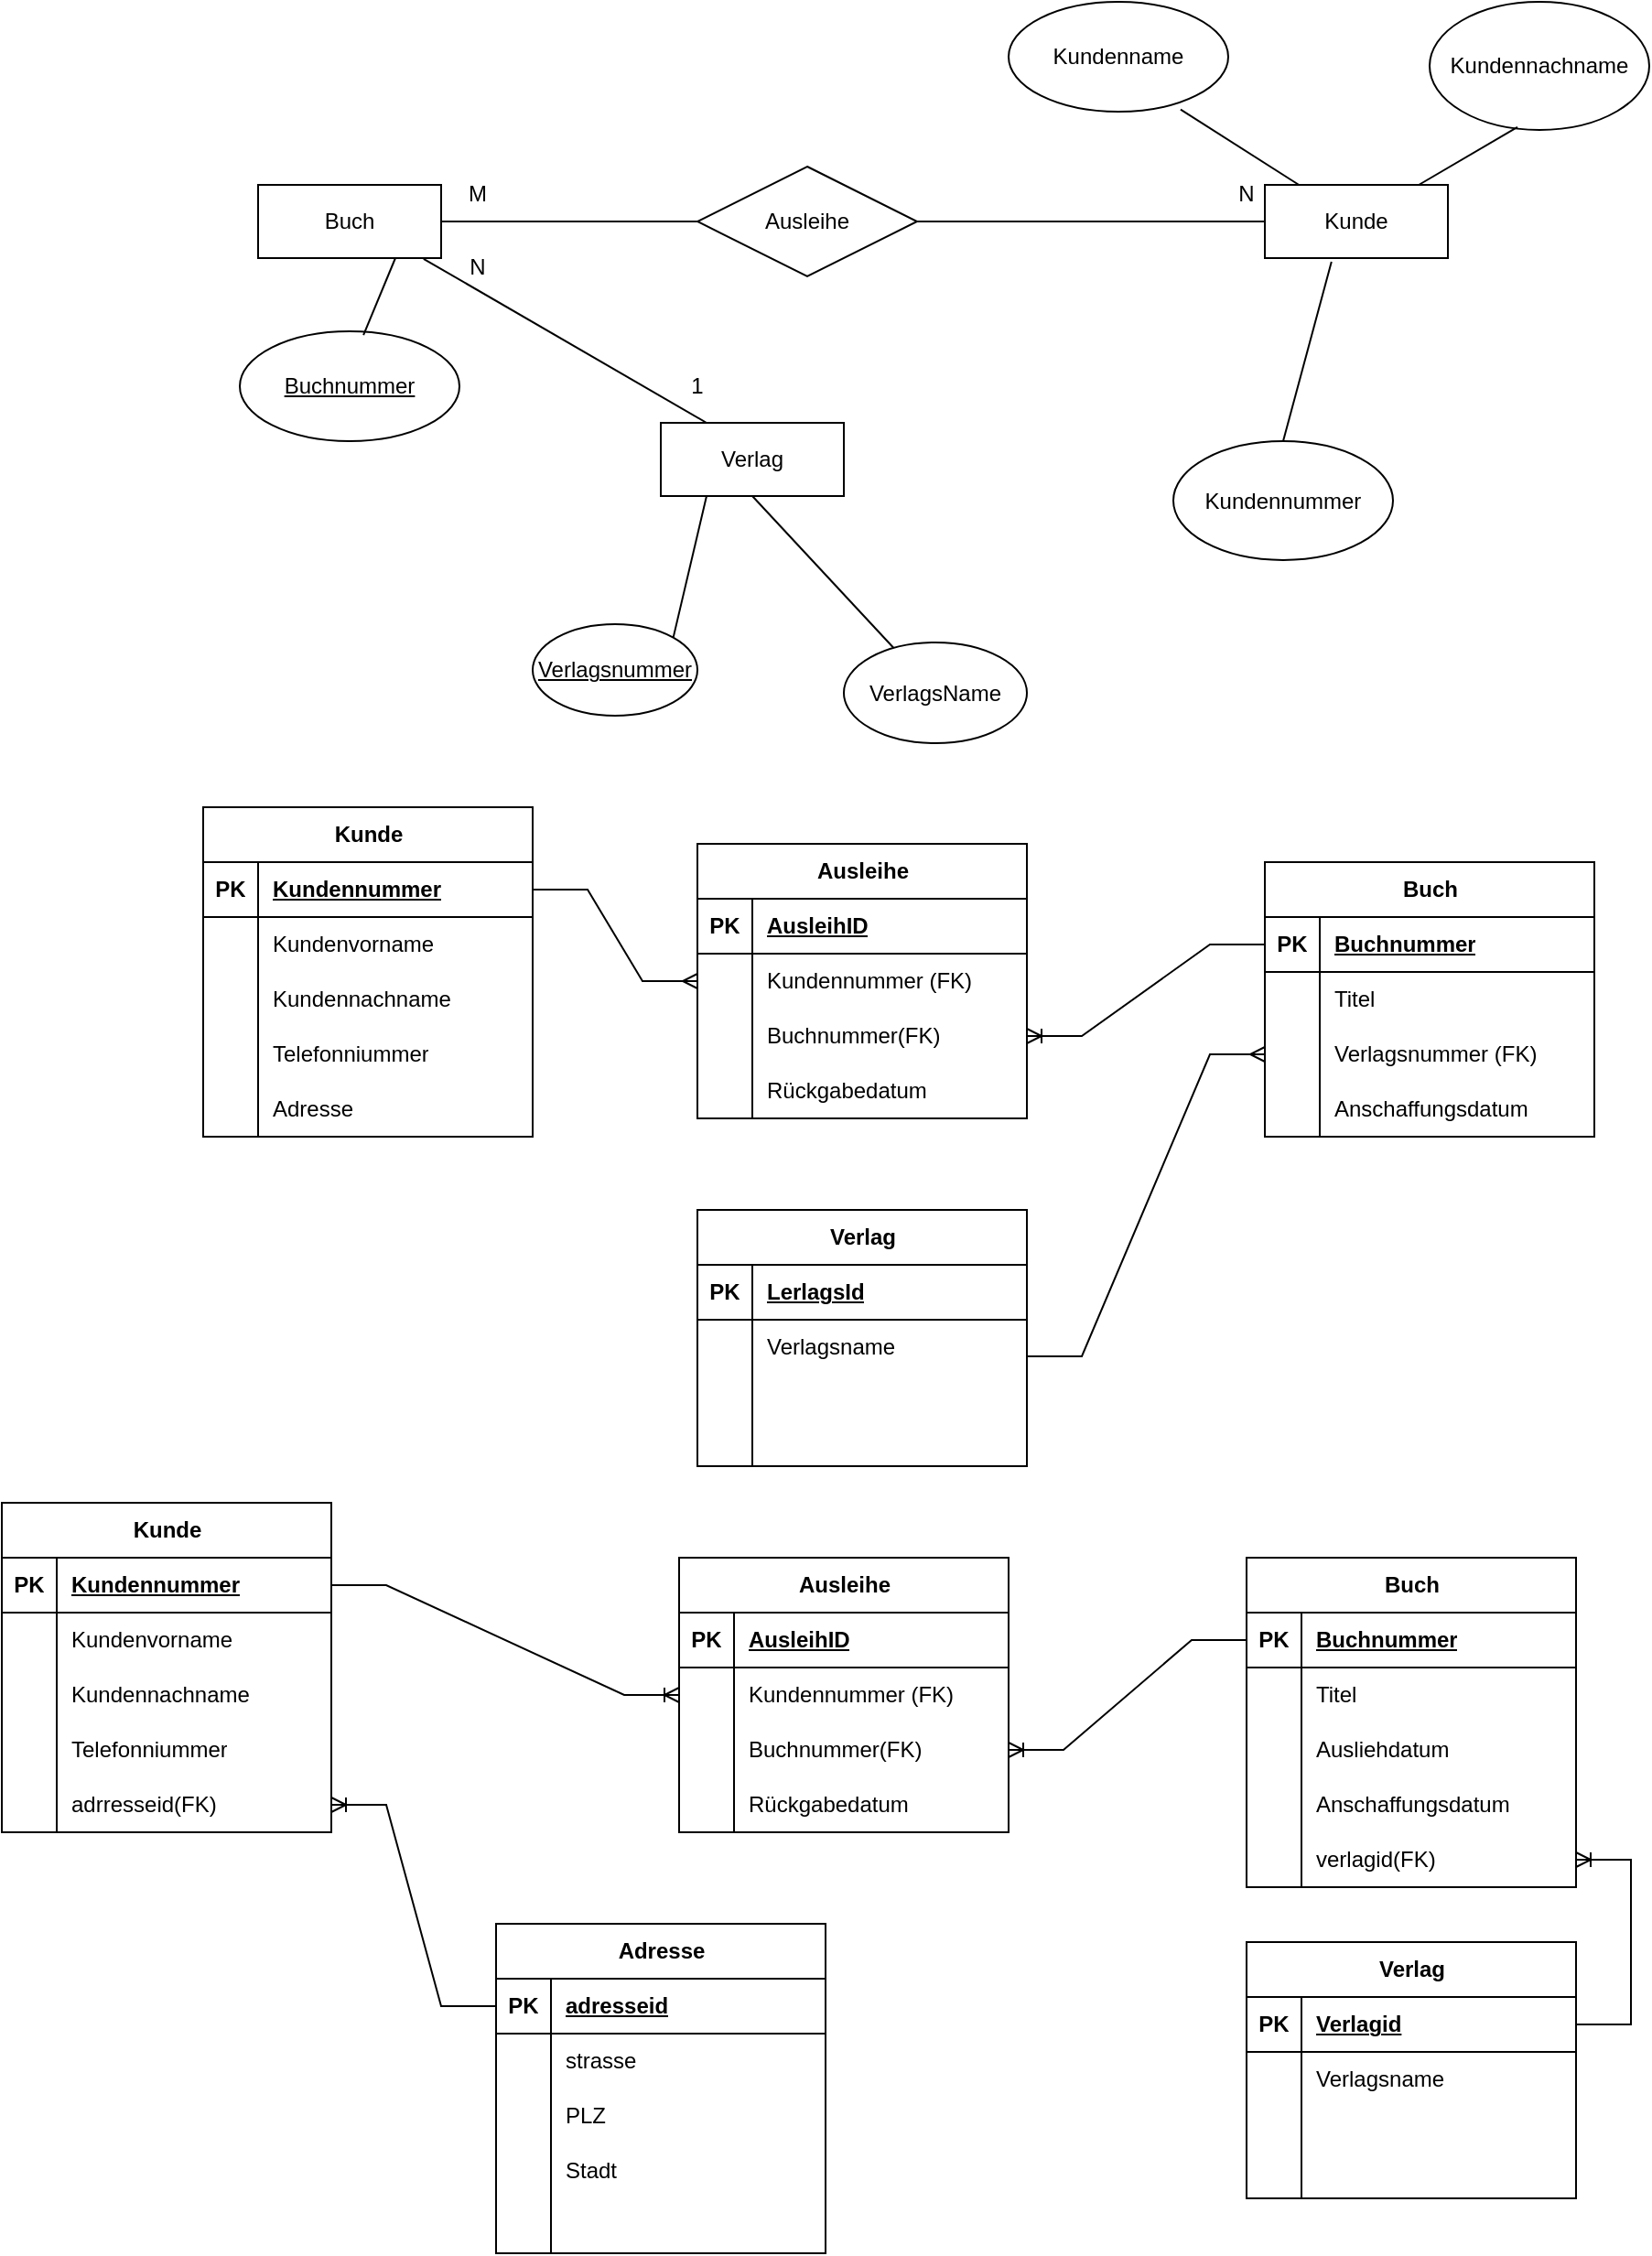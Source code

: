 <mxfile scale="1" border="1" version="24.2.5" type="device">
  <diagram name="Page-1" id="c5Hj4mkQBKy_YMUgUjqw">
    <mxGraphModel dx="1475" dy="518" grid="1" gridSize="10" guides="1" tooltips="1" connect="1" arrows="1" fold="1" page="0" pageScale="1" pageWidth="827" pageHeight="1169" math="0" shadow="0">
      <root>
        <mxCell id="0" />
        <mxCell id="1" parent="0" />
        <mxCell id="nTpUFRvWUcpc2JaH6CjG-1" value="Buch" style="whiteSpace=wrap;html=1;align=center;" parent="1" vertex="1">
          <mxGeometry x="50" y="130" width="100" height="40" as="geometry" />
        </mxCell>
        <mxCell id="nTpUFRvWUcpc2JaH6CjG-2" value="Kunde" style="whiteSpace=wrap;html=1;align=center;" parent="1" vertex="1">
          <mxGeometry x="600" y="130" width="100" height="40" as="geometry" />
        </mxCell>
        <mxCell id="nTpUFRvWUcpc2JaH6CjG-3" value="Ausleihe" style="shape=rhombus;perimeter=rhombusPerimeter;whiteSpace=wrap;html=1;align=center;" parent="1" vertex="1">
          <mxGeometry x="290" y="120" width="120" height="60" as="geometry" />
        </mxCell>
        <mxCell id="nTpUFRvWUcpc2JaH6CjG-4" value="" style="endArrow=none;html=1;rounded=0;exitX=1;exitY=0.5;exitDx=0;exitDy=0;entryX=0;entryY=0.5;entryDx=0;entryDy=0;" parent="1" source="nTpUFRvWUcpc2JaH6CjG-1" target="nTpUFRvWUcpc2JaH6CjG-3" edge="1">
          <mxGeometry width="50" height="50" relative="1" as="geometry">
            <mxPoint x="390" y="350" as="sourcePoint" />
            <mxPoint x="440" y="300" as="targetPoint" />
          </mxGeometry>
        </mxCell>
        <mxCell id="nTpUFRvWUcpc2JaH6CjG-5" value="" style="endArrow=none;html=1;rounded=0;entryX=0;entryY=0.5;entryDx=0;entryDy=0;exitX=1;exitY=0.5;exitDx=0;exitDy=0;" parent="1" source="nTpUFRvWUcpc2JaH6CjG-3" target="nTpUFRvWUcpc2JaH6CjG-2" edge="1">
          <mxGeometry width="50" height="50" relative="1" as="geometry">
            <mxPoint x="390" y="350" as="sourcePoint" />
            <mxPoint x="440" y="300" as="targetPoint" />
          </mxGeometry>
        </mxCell>
        <mxCell id="nTpUFRvWUcpc2JaH6CjG-6" value="M" style="text;html=1;align=center;verticalAlign=middle;whiteSpace=wrap;rounded=0;" parent="1" vertex="1">
          <mxGeometry x="140" y="120" width="60" height="30" as="geometry" />
        </mxCell>
        <mxCell id="nTpUFRvWUcpc2JaH6CjG-7" value="N" style="text;html=1;align=center;verticalAlign=middle;whiteSpace=wrap;rounded=0;" parent="1" vertex="1">
          <mxGeometry x="560" y="120" width="60" height="30" as="geometry" />
        </mxCell>
        <mxCell id="nTpUFRvWUcpc2JaH6CjG-9" value="&lt;u&gt;Buchnummer&lt;/u&gt;" style="ellipse;whiteSpace=wrap;html=1;" parent="1" vertex="1">
          <mxGeometry x="40" y="210" width="120" height="60" as="geometry" />
        </mxCell>
        <mxCell id="nTpUFRvWUcpc2JaH6CjG-10" value="" style="endArrow=none;html=1;rounded=0;entryX=0.75;entryY=1;entryDx=0;entryDy=0;exitX=0.563;exitY=0.035;exitDx=0;exitDy=0;exitPerimeter=0;" parent="1" source="nTpUFRvWUcpc2JaH6CjG-9" target="nTpUFRvWUcpc2JaH6CjG-1" edge="1">
          <mxGeometry width="50" height="50" relative="1" as="geometry">
            <mxPoint x="390" y="350" as="sourcePoint" />
            <mxPoint x="440" y="300" as="targetPoint" />
          </mxGeometry>
        </mxCell>
        <mxCell id="nTpUFRvWUcpc2JaH6CjG-12" value="Verlag" style="rounded=0;whiteSpace=wrap;html=1;" parent="1" vertex="1">
          <mxGeometry x="270" y="260" width="100" height="40" as="geometry" />
        </mxCell>
        <mxCell id="nTpUFRvWUcpc2JaH6CjG-13" value="&lt;u&gt;Verlagsnummer&lt;/u&gt;" style="ellipse;whiteSpace=wrap;html=1;" parent="1" vertex="1">
          <mxGeometry x="200" y="370" width="90" height="50" as="geometry" />
        </mxCell>
        <mxCell id="nTpUFRvWUcpc2JaH6CjG-15" value="VerlagsName" style="ellipse;whiteSpace=wrap;html=1;" parent="1" vertex="1">
          <mxGeometry x="370" y="380" width="100" height="55" as="geometry" />
        </mxCell>
        <mxCell id="nTpUFRvWUcpc2JaH6CjG-16" value="" style="endArrow=none;html=1;rounded=0;entryX=0.25;entryY=1;entryDx=0;entryDy=0;exitX=1;exitY=0;exitDx=0;exitDy=0;" parent="1" source="nTpUFRvWUcpc2JaH6CjG-13" target="nTpUFRvWUcpc2JaH6CjG-12" edge="1">
          <mxGeometry width="50" height="50" relative="1" as="geometry">
            <mxPoint x="390" y="350" as="sourcePoint" />
            <mxPoint x="440" y="300" as="targetPoint" />
          </mxGeometry>
        </mxCell>
        <mxCell id="nTpUFRvWUcpc2JaH6CjG-17" value="" style="endArrow=none;html=1;rounded=0;entryX=0.5;entryY=1;entryDx=0;entryDy=0;" parent="1" source="nTpUFRvWUcpc2JaH6CjG-15" target="nTpUFRvWUcpc2JaH6CjG-12" edge="1">
          <mxGeometry width="50" height="50" relative="1" as="geometry">
            <mxPoint x="390" y="350" as="sourcePoint" />
            <mxPoint x="440" y="300" as="targetPoint" />
          </mxGeometry>
        </mxCell>
        <mxCell id="nTpUFRvWUcpc2JaH6CjG-18" value="" style="endArrow=none;html=1;rounded=0;entryX=0.904;entryY=1.01;entryDx=0;entryDy=0;entryPerimeter=0;exitX=0.25;exitY=0;exitDx=0;exitDy=0;" parent="1" source="nTpUFRvWUcpc2JaH6CjG-12" target="nTpUFRvWUcpc2JaH6CjG-1" edge="1">
          <mxGeometry width="50" height="50" relative="1" as="geometry">
            <mxPoint x="390" y="350" as="sourcePoint" />
            <mxPoint x="440" y="300" as="targetPoint" />
          </mxGeometry>
        </mxCell>
        <mxCell id="nTpUFRvWUcpc2JaH6CjG-19" value="N" style="text;html=1;align=center;verticalAlign=middle;whiteSpace=wrap;rounded=0;" parent="1" vertex="1">
          <mxGeometry x="140" y="160" width="60" height="30" as="geometry" />
        </mxCell>
        <mxCell id="nTpUFRvWUcpc2JaH6CjG-20" value="1" style="text;html=1;align=center;verticalAlign=middle;whiteSpace=wrap;rounded=0;" parent="1" vertex="1">
          <mxGeometry x="260" y="225" width="60" height="30" as="geometry" />
        </mxCell>
        <mxCell id="nTpUFRvWUcpc2JaH6CjG-21" value="Kundennummer" style="ellipse;whiteSpace=wrap;html=1;" parent="1" vertex="1">
          <mxGeometry x="550" y="270" width="120" height="65" as="geometry" />
        </mxCell>
        <mxCell id="nTpUFRvWUcpc2JaH6CjG-24" value="" style="endArrow=none;html=1;rounded=0;entryX=0.364;entryY=1.05;entryDx=0;entryDy=0;entryPerimeter=0;exitX=0.5;exitY=0;exitDx=0;exitDy=0;" parent="1" source="nTpUFRvWUcpc2JaH6CjG-21" target="nTpUFRvWUcpc2JaH6CjG-2" edge="1">
          <mxGeometry width="50" height="50" relative="1" as="geometry">
            <mxPoint x="390" y="350" as="sourcePoint" />
            <mxPoint x="440" y="300" as="targetPoint" />
          </mxGeometry>
        </mxCell>
        <mxCell id="nTpUFRvWUcpc2JaH6CjG-26" value="Kundenname" style="ellipse;whiteSpace=wrap;html=1;" parent="1" vertex="1">
          <mxGeometry x="460" y="30" width="120" height="60" as="geometry" />
        </mxCell>
        <mxCell id="nTpUFRvWUcpc2JaH6CjG-27" value="Kundennachname" style="ellipse;whiteSpace=wrap;html=1;" parent="1" vertex="1">
          <mxGeometry x="690" y="30" width="120" height="70" as="geometry" />
        </mxCell>
        <mxCell id="nTpUFRvWUcpc2JaH6CjG-28" value="" style="endArrow=none;html=1;rounded=0;entryX=0.783;entryY=0.98;entryDx=0;entryDy=0;entryPerimeter=0;" parent="1" source="nTpUFRvWUcpc2JaH6CjG-2" target="nTpUFRvWUcpc2JaH6CjG-26" edge="1">
          <mxGeometry width="50" height="50" relative="1" as="geometry">
            <mxPoint x="390" y="350" as="sourcePoint" />
            <mxPoint x="440" y="300" as="targetPoint" />
          </mxGeometry>
        </mxCell>
        <mxCell id="nTpUFRvWUcpc2JaH6CjG-29" value="" style="endArrow=none;html=1;rounded=0;entryX=0.4;entryY=0.977;entryDx=0;entryDy=0;entryPerimeter=0;" parent="1" source="nTpUFRvWUcpc2JaH6CjG-2" target="nTpUFRvWUcpc2JaH6CjG-27" edge="1">
          <mxGeometry width="50" height="50" relative="1" as="geometry">
            <mxPoint x="390" y="350" as="sourcePoint" />
            <mxPoint x="440" y="300" as="targetPoint" />
          </mxGeometry>
        </mxCell>
        <mxCell id="nTpUFRvWUcpc2JaH6CjG-30" value="Kunde" style="shape=table;startSize=30;container=1;collapsible=1;childLayout=tableLayout;fixedRows=1;rowLines=0;fontStyle=1;align=center;resizeLast=1;html=1;" parent="1" vertex="1">
          <mxGeometry x="20" y="470" width="180" height="180" as="geometry" />
        </mxCell>
        <mxCell id="nTpUFRvWUcpc2JaH6CjG-31" value="" style="shape=tableRow;horizontal=0;startSize=0;swimlaneHead=0;swimlaneBody=0;fillColor=none;collapsible=0;dropTarget=0;points=[[0,0.5],[1,0.5]];portConstraint=eastwest;top=0;left=0;right=0;bottom=1;" parent="nTpUFRvWUcpc2JaH6CjG-30" vertex="1">
          <mxGeometry y="30" width="180" height="30" as="geometry" />
        </mxCell>
        <mxCell id="nTpUFRvWUcpc2JaH6CjG-32" value="PK" style="shape=partialRectangle;connectable=0;fillColor=none;top=0;left=0;bottom=0;right=0;fontStyle=1;overflow=hidden;whiteSpace=wrap;html=1;" parent="nTpUFRvWUcpc2JaH6CjG-31" vertex="1">
          <mxGeometry width="30" height="30" as="geometry">
            <mxRectangle width="30" height="30" as="alternateBounds" />
          </mxGeometry>
        </mxCell>
        <mxCell id="nTpUFRvWUcpc2JaH6CjG-33" value="Kundennummer" style="shape=partialRectangle;connectable=0;fillColor=none;top=0;left=0;bottom=0;right=0;align=left;spacingLeft=6;fontStyle=5;overflow=hidden;whiteSpace=wrap;html=1;" parent="nTpUFRvWUcpc2JaH6CjG-31" vertex="1">
          <mxGeometry x="30" width="150" height="30" as="geometry">
            <mxRectangle width="150" height="30" as="alternateBounds" />
          </mxGeometry>
        </mxCell>
        <mxCell id="nTpUFRvWUcpc2JaH6CjG-34" value="" style="shape=tableRow;horizontal=0;startSize=0;swimlaneHead=0;swimlaneBody=0;fillColor=none;collapsible=0;dropTarget=0;points=[[0,0.5],[1,0.5]];portConstraint=eastwest;top=0;left=0;right=0;bottom=0;" parent="nTpUFRvWUcpc2JaH6CjG-30" vertex="1">
          <mxGeometry y="60" width="180" height="30" as="geometry" />
        </mxCell>
        <mxCell id="nTpUFRvWUcpc2JaH6CjG-35" value="" style="shape=partialRectangle;connectable=0;fillColor=none;top=0;left=0;bottom=0;right=0;editable=1;overflow=hidden;whiteSpace=wrap;html=1;" parent="nTpUFRvWUcpc2JaH6CjG-34" vertex="1">
          <mxGeometry width="30" height="30" as="geometry">
            <mxRectangle width="30" height="30" as="alternateBounds" />
          </mxGeometry>
        </mxCell>
        <mxCell id="nTpUFRvWUcpc2JaH6CjG-36" value="Kundenvorname" style="shape=partialRectangle;connectable=0;fillColor=none;top=0;left=0;bottom=0;right=0;align=left;spacingLeft=6;overflow=hidden;whiteSpace=wrap;html=1;" parent="nTpUFRvWUcpc2JaH6CjG-34" vertex="1">
          <mxGeometry x="30" width="150" height="30" as="geometry">
            <mxRectangle width="150" height="30" as="alternateBounds" />
          </mxGeometry>
        </mxCell>
        <mxCell id="nTpUFRvWUcpc2JaH6CjG-37" value="" style="shape=tableRow;horizontal=0;startSize=0;swimlaneHead=0;swimlaneBody=0;fillColor=none;collapsible=0;dropTarget=0;points=[[0,0.5],[1,0.5]];portConstraint=eastwest;top=0;left=0;right=0;bottom=0;" parent="nTpUFRvWUcpc2JaH6CjG-30" vertex="1">
          <mxGeometry y="90" width="180" height="30" as="geometry" />
        </mxCell>
        <mxCell id="nTpUFRvWUcpc2JaH6CjG-38" value="" style="shape=partialRectangle;connectable=0;fillColor=none;top=0;left=0;bottom=0;right=0;editable=1;overflow=hidden;whiteSpace=wrap;html=1;" parent="nTpUFRvWUcpc2JaH6CjG-37" vertex="1">
          <mxGeometry width="30" height="30" as="geometry">
            <mxRectangle width="30" height="30" as="alternateBounds" />
          </mxGeometry>
        </mxCell>
        <mxCell id="nTpUFRvWUcpc2JaH6CjG-39" value="Kundennachname" style="shape=partialRectangle;connectable=0;fillColor=none;top=0;left=0;bottom=0;right=0;align=left;spacingLeft=6;overflow=hidden;whiteSpace=wrap;html=1;" parent="nTpUFRvWUcpc2JaH6CjG-37" vertex="1">
          <mxGeometry x="30" width="150" height="30" as="geometry">
            <mxRectangle width="150" height="30" as="alternateBounds" />
          </mxGeometry>
        </mxCell>
        <mxCell id="nTpUFRvWUcpc2JaH6CjG-40" value="" style="shape=tableRow;horizontal=0;startSize=0;swimlaneHead=0;swimlaneBody=0;fillColor=none;collapsible=0;dropTarget=0;points=[[0,0.5],[1,0.5]];portConstraint=eastwest;top=0;left=0;right=0;bottom=0;" parent="nTpUFRvWUcpc2JaH6CjG-30" vertex="1">
          <mxGeometry y="120" width="180" height="30" as="geometry" />
        </mxCell>
        <mxCell id="nTpUFRvWUcpc2JaH6CjG-41" value="" style="shape=partialRectangle;connectable=0;fillColor=none;top=0;left=0;bottom=0;right=0;editable=1;overflow=hidden;whiteSpace=wrap;html=1;" parent="nTpUFRvWUcpc2JaH6CjG-40" vertex="1">
          <mxGeometry width="30" height="30" as="geometry">
            <mxRectangle width="30" height="30" as="alternateBounds" />
          </mxGeometry>
        </mxCell>
        <mxCell id="nTpUFRvWUcpc2JaH6CjG-42" value="Telefonniummer" style="shape=partialRectangle;connectable=0;fillColor=none;top=0;left=0;bottom=0;right=0;align=left;spacingLeft=6;overflow=hidden;whiteSpace=wrap;html=1;" parent="nTpUFRvWUcpc2JaH6CjG-40" vertex="1">
          <mxGeometry x="30" width="150" height="30" as="geometry">
            <mxRectangle width="150" height="30" as="alternateBounds" />
          </mxGeometry>
        </mxCell>
        <mxCell id="AQ4dRBK-Vn_Muu6WJaeW-1" value="" style="shape=tableRow;horizontal=0;startSize=0;swimlaneHead=0;swimlaneBody=0;fillColor=none;collapsible=0;dropTarget=0;points=[[0,0.5],[1,0.5]];portConstraint=eastwest;top=0;left=0;right=0;bottom=0;" vertex="1" parent="nTpUFRvWUcpc2JaH6CjG-30">
          <mxGeometry y="150" width="180" height="30" as="geometry" />
        </mxCell>
        <mxCell id="AQ4dRBK-Vn_Muu6WJaeW-2" value="" style="shape=partialRectangle;connectable=0;fillColor=none;top=0;left=0;bottom=0;right=0;editable=1;overflow=hidden;whiteSpace=wrap;html=1;" vertex="1" parent="AQ4dRBK-Vn_Muu6WJaeW-1">
          <mxGeometry width="30" height="30" as="geometry">
            <mxRectangle width="30" height="30" as="alternateBounds" />
          </mxGeometry>
        </mxCell>
        <mxCell id="AQ4dRBK-Vn_Muu6WJaeW-3" value="Adresse" style="shape=partialRectangle;connectable=0;fillColor=none;top=0;left=0;bottom=0;right=0;align=left;spacingLeft=6;overflow=hidden;whiteSpace=wrap;html=1;" vertex="1" parent="AQ4dRBK-Vn_Muu6WJaeW-1">
          <mxGeometry x="30" width="150" height="30" as="geometry">
            <mxRectangle width="150" height="30" as="alternateBounds" />
          </mxGeometry>
        </mxCell>
        <mxCell id="nTpUFRvWUcpc2JaH6CjG-56" value="Ausleihe" style="shape=table;startSize=30;container=1;collapsible=1;childLayout=tableLayout;fixedRows=1;rowLines=0;fontStyle=1;align=center;resizeLast=1;html=1;" parent="1" vertex="1">
          <mxGeometry x="290" y="490" width="180" height="150" as="geometry" />
        </mxCell>
        <mxCell id="nTpUFRvWUcpc2JaH6CjG-57" value="" style="shape=tableRow;horizontal=0;startSize=0;swimlaneHead=0;swimlaneBody=0;fillColor=none;collapsible=0;dropTarget=0;points=[[0,0.5],[1,0.5]];portConstraint=eastwest;top=0;left=0;right=0;bottom=1;" parent="nTpUFRvWUcpc2JaH6CjG-56" vertex="1">
          <mxGeometry y="30" width="180" height="30" as="geometry" />
        </mxCell>
        <mxCell id="nTpUFRvWUcpc2JaH6CjG-58" value="PK" style="shape=partialRectangle;connectable=0;fillColor=none;top=0;left=0;bottom=0;right=0;fontStyle=1;overflow=hidden;whiteSpace=wrap;html=1;" parent="nTpUFRvWUcpc2JaH6CjG-57" vertex="1">
          <mxGeometry width="30" height="30" as="geometry">
            <mxRectangle width="30" height="30" as="alternateBounds" />
          </mxGeometry>
        </mxCell>
        <mxCell id="nTpUFRvWUcpc2JaH6CjG-59" value="AusleihID" style="shape=partialRectangle;connectable=0;fillColor=none;top=0;left=0;bottom=0;right=0;align=left;spacingLeft=6;fontStyle=5;overflow=hidden;whiteSpace=wrap;html=1;" parent="nTpUFRvWUcpc2JaH6CjG-57" vertex="1">
          <mxGeometry x="30" width="150" height="30" as="geometry">
            <mxRectangle width="150" height="30" as="alternateBounds" />
          </mxGeometry>
        </mxCell>
        <mxCell id="nTpUFRvWUcpc2JaH6CjG-60" value="" style="shape=tableRow;horizontal=0;startSize=0;swimlaneHead=0;swimlaneBody=0;fillColor=none;collapsible=0;dropTarget=0;points=[[0,0.5],[1,0.5]];portConstraint=eastwest;top=0;left=0;right=0;bottom=0;" parent="nTpUFRvWUcpc2JaH6CjG-56" vertex="1">
          <mxGeometry y="60" width="180" height="30" as="geometry" />
        </mxCell>
        <mxCell id="nTpUFRvWUcpc2JaH6CjG-61" value="" style="shape=partialRectangle;connectable=0;fillColor=none;top=0;left=0;bottom=0;right=0;editable=1;overflow=hidden;whiteSpace=wrap;html=1;" parent="nTpUFRvWUcpc2JaH6CjG-60" vertex="1">
          <mxGeometry width="30" height="30" as="geometry">
            <mxRectangle width="30" height="30" as="alternateBounds" />
          </mxGeometry>
        </mxCell>
        <mxCell id="nTpUFRvWUcpc2JaH6CjG-62" value="Kundennummer (FK)" style="shape=partialRectangle;connectable=0;fillColor=none;top=0;left=0;bottom=0;right=0;align=left;spacingLeft=6;overflow=hidden;whiteSpace=wrap;html=1;" parent="nTpUFRvWUcpc2JaH6CjG-60" vertex="1">
          <mxGeometry x="30" width="150" height="30" as="geometry">
            <mxRectangle width="150" height="30" as="alternateBounds" />
          </mxGeometry>
        </mxCell>
        <mxCell id="nTpUFRvWUcpc2JaH6CjG-63" value="" style="shape=tableRow;horizontal=0;startSize=0;swimlaneHead=0;swimlaneBody=0;fillColor=none;collapsible=0;dropTarget=0;points=[[0,0.5],[1,0.5]];portConstraint=eastwest;top=0;left=0;right=0;bottom=0;" parent="nTpUFRvWUcpc2JaH6CjG-56" vertex="1">
          <mxGeometry y="90" width="180" height="30" as="geometry" />
        </mxCell>
        <mxCell id="nTpUFRvWUcpc2JaH6CjG-64" value="" style="shape=partialRectangle;connectable=0;fillColor=none;top=0;left=0;bottom=0;right=0;editable=1;overflow=hidden;whiteSpace=wrap;html=1;" parent="nTpUFRvWUcpc2JaH6CjG-63" vertex="1">
          <mxGeometry width="30" height="30" as="geometry">
            <mxRectangle width="30" height="30" as="alternateBounds" />
          </mxGeometry>
        </mxCell>
        <mxCell id="nTpUFRvWUcpc2JaH6CjG-65" value="Buchnummer(FK)" style="shape=partialRectangle;connectable=0;fillColor=none;top=0;left=0;bottom=0;right=0;align=left;spacingLeft=6;overflow=hidden;whiteSpace=wrap;html=1;" parent="nTpUFRvWUcpc2JaH6CjG-63" vertex="1">
          <mxGeometry x="30" width="150" height="30" as="geometry">
            <mxRectangle width="150" height="30" as="alternateBounds" />
          </mxGeometry>
        </mxCell>
        <mxCell id="nTpUFRvWUcpc2JaH6CjG-66" value="" style="shape=tableRow;horizontal=0;startSize=0;swimlaneHead=0;swimlaneBody=0;fillColor=none;collapsible=0;dropTarget=0;points=[[0,0.5],[1,0.5]];portConstraint=eastwest;top=0;left=0;right=0;bottom=0;" parent="nTpUFRvWUcpc2JaH6CjG-56" vertex="1">
          <mxGeometry y="120" width="180" height="30" as="geometry" />
        </mxCell>
        <mxCell id="nTpUFRvWUcpc2JaH6CjG-67" value="" style="shape=partialRectangle;connectable=0;fillColor=none;top=0;left=0;bottom=0;right=0;editable=1;overflow=hidden;whiteSpace=wrap;html=1;" parent="nTpUFRvWUcpc2JaH6CjG-66" vertex="1">
          <mxGeometry width="30" height="30" as="geometry">
            <mxRectangle width="30" height="30" as="alternateBounds" />
          </mxGeometry>
        </mxCell>
        <mxCell id="nTpUFRvWUcpc2JaH6CjG-68" value="Rückgabedatum" style="shape=partialRectangle;connectable=0;fillColor=none;top=0;left=0;bottom=0;right=0;align=left;spacingLeft=6;overflow=hidden;whiteSpace=wrap;html=1;" parent="nTpUFRvWUcpc2JaH6CjG-66" vertex="1">
          <mxGeometry x="30" width="150" height="30" as="geometry">
            <mxRectangle width="150" height="30" as="alternateBounds" />
          </mxGeometry>
        </mxCell>
        <mxCell id="nTpUFRvWUcpc2JaH6CjG-69" value="Buch" style="shape=table;startSize=30;container=1;collapsible=1;childLayout=tableLayout;fixedRows=1;rowLines=0;fontStyle=1;align=center;resizeLast=1;html=1;" parent="1" vertex="1">
          <mxGeometry x="600" y="500" width="180" height="150" as="geometry" />
        </mxCell>
        <mxCell id="nTpUFRvWUcpc2JaH6CjG-70" value="" style="shape=tableRow;horizontal=0;startSize=0;swimlaneHead=0;swimlaneBody=0;fillColor=none;collapsible=0;dropTarget=0;points=[[0,0.5],[1,0.5]];portConstraint=eastwest;top=0;left=0;right=0;bottom=1;" parent="nTpUFRvWUcpc2JaH6CjG-69" vertex="1">
          <mxGeometry y="30" width="180" height="30" as="geometry" />
        </mxCell>
        <mxCell id="nTpUFRvWUcpc2JaH6CjG-71" value="PK" style="shape=partialRectangle;connectable=0;fillColor=none;top=0;left=0;bottom=0;right=0;fontStyle=1;overflow=hidden;whiteSpace=wrap;html=1;" parent="nTpUFRvWUcpc2JaH6CjG-70" vertex="1">
          <mxGeometry width="30" height="30" as="geometry">
            <mxRectangle width="30" height="30" as="alternateBounds" />
          </mxGeometry>
        </mxCell>
        <mxCell id="nTpUFRvWUcpc2JaH6CjG-72" value="Buchnummer" style="shape=partialRectangle;connectable=0;fillColor=none;top=0;left=0;bottom=0;right=0;align=left;spacingLeft=6;fontStyle=5;overflow=hidden;whiteSpace=wrap;html=1;" parent="nTpUFRvWUcpc2JaH6CjG-70" vertex="1">
          <mxGeometry x="30" width="150" height="30" as="geometry">
            <mxRectangle width="150" height="30" as="alternateBounds" />
          </mxGeometry>
        </mxCell>
        <mxCell id="nTpUFRvWUcpc2JaH6CjG-73" value="" style="shape=tableRow;horizontal=0;startSize=0;swimlaneHead=0;swimlaneBody=0;fillColor=none;collapsible=0;dropTarget=0;points=[[0,0.5],[1,0.5]];portConstraint=eastwest;top=0;left=0;right=0;bottom=0;" parent="nTpUFRvWUcpc2JaH6CjG-69" vertex="1">
          <mxGeometry y="60" width="180" height="30" as="geometry" />
        </mxCell>
        <mxCell id="nTpUFRvWUcpc2JaH6CjG-74" value="" style="shape=partialRectangle;connectable=0;fillColor=none;top=0;left=0;bottom=0;right=0;editable=1;overflow=hidden;whiteSpace=wrap;html=1;" parent="nTpUFRvWUcpc2JaH6CjG-73" vertex="1">
          <mxGeometry width="30" height="30" as="geometry">
            <mxRectangle width="30" height="30" as="alternateBounds" />
          </mxGeometry>
        </mxCell>
        <mxCell id="nTpUFRvWUcpc2JaH6CjG-75" value="Titel" style="shape=partialRectangle;connectable=0;fillColor=none;top=0;left=0;bottom=0;right=0;align=left;spacingLeft=6;overflow=hidden;whiteSpace=wrap;html=1;" parent="nTpUFRvWUcpc2JaH6CjG-73" vertex="1">
          <mxGeometry x="30" width="150" height="30" as="geometry">
            <mxRectangle width="150" height="30" as="alternateBounds" />
          </mxGeometry>
        </mxCell>
        <mxCell id="nTpUFRvWUcpc2JaH6CjG-76" value="" style="shape=tableRow;horizontal=0;startSize=0;swimlaneHead=0;swimlaneBody=0;fillColor=none;collapsible=0;dropTarget=0;points=[[0,0.5],[1,0.5]];portConstraint=eastwest;top=0;left=0;right=0;bottom=0;" parent="nTpUFRvWUcpc2JaH6CjG-69" vertex="1">
          <mxGeometry y="90" width="180" height="30" as="geometry" />
        </mxCell>
        <mxCell id="nTpUFRvWUcpc2JaH6CjG-77" value="" style="shape=partialRectangle;connectable=0;fillColor=none;top=0;left=0;bottom=0;right=0;editable=1;overflow=hidden;whiteSpace=wrap;html=1;" parent="nTpUFRvWUcpc2JaH6CjG-76" vertex="1">
          <mxGeometry width="30" height="30" as="geometry">
            <mxRectangle width="30" height="30" as="alternateBounds" />
          </mxGeometry>
        </mxCell>
        <mxCell id="nTpUFRvWUcpc2JaH6CjG-78" value="Verlagsnummer (FK)" style="shape=partialRectangle;connectable=0;fillColor=none;top=0;left=0;bottom=0;right=0;align=left;spacingLeft=6;overflow=hidden;whiteSpace=wrap;html=1;" parent="nTpUFRvWUcpc2JaH6CjG-76" vertex="1">
          <mxGeometry x="30" width="150" height="30" as="geometry">
            <mxRectangle width="150" height="30" as="alternateBounds" />
          </mxGeometry>
        </mxCell>
        <mxCell id="nTpUFRvWUcpc2JaH6CjG-79" value="" style="shape=tableRow;horizontal=0;startSize=0;swimlaneHead=0;swimlaneBody=0;fillColor=none;collapsible=0;dropTarget=0;points=[[0,0.5],[1,0.5]];portConstraint=eastwest;top=0;left=0;right=0;bottom=0;" parent="nTpUFRvWUcpc2JaH6CjG-69" vertex="1">
          <mxGeometry y="120" width="180" height="30" as="geometry" />
        </mxCell>
        <mxCell id="nTpUFRvWUcpc2JaH6CjG-80" value="" style="shape=partialRectangle;connectable=0;fillColor=none;top=0;left=0;bottom=0;right=0;editable=1;overflow=hidden;whiteSpace=wrap;html=1;" parent="nTpUFRvWUcpc2JaH6CjG-79" vertex="1">
          <mxGeometry width="30" height="30" as="geometry">
            <mxRectangle width="30" height="30" as="alternateBounds" />
          </mxGeometry>
        </mxCell>
        <mxCell id="nTpUFRvWUcpc2JaH6CjG-81" value="Anschaffungsdatum" style="shape=partialRectangle;connectable=0;fillColor=none;top=0;left=0;bottom=0;right=0;align=left;spacingLeft=6;overflow=hidden;whiteSpace=wrap;html=1;" parent="nTpUFRvWUcpc2JaH6CjG-79" vertex="1">
          <mxGeometry x="30" width="150" height="30" as="geometry">
            <mxRectangle width="150" height="30" as="alternateBounds" />
          </mxGeometry>
        </mxCell>
        <mxCell id="nTpUFRvWUcpc2JaH6CjG-82" value="" style="edgeStyle=entityRelationEdgeStyle;fontSize=12;html=1;endArrow=ERmany;rounded=0;entryX=0;entryY=0.5;entryDx=0;entryDy=0;exitX=1;exitY=0.5;exitDx=0;exitDy=0;" parent="1" source="nTpUFRvWUcpc2JaH6CjG-31" target="nTpUFRvWUcpc2JaH6CjG-60" edge="1">
          <mxGeometry width="100" height="100" relative="1" as="geometry">
            <mxPoint x="410" y="550" as="sourcePoint" />
            <mxPoint x="510" y="450" as="targetPoint" />
          </mxGeometry>
        </mxCell>
        <mxCell id="nTpUFRvWUcpc2JaH6CjG-83" value="" style="edgeStyle=entityRelationEdgeStyle;fontSize=12;html=1;endArrow=ERoneToMany;rounded=0;entryX=1;entryY=0.5;entryDx=0;entryDy=0;exitX=0;exitY=0.5;exitDx=0;exitDy=0;" parent="1" source="nTpUFRvWUcpc2JaH6CjG-70" target="nTpUFRvWUcpc2JaH6CjG-63" edge="1">
          <mxGeometry width="100" height="100" relative="1" as="geometry">
            <mxPoint x="410" y="550" as="sourcePoint" />
            <mxPoint x="510" y="450" as="targetPoint" />
          </mxGeometry>
        </mxCell>
        <mxCell id="nTpUFRvWUcpc2JaH6CjG-84" value="Verlag" style="shape=table;startSize=30;container=1;collapsible=1;childLayout=tableLayout;fixedRows=1;rowLines=0;fontStyle=1;align=center;resizeLast=1;html=1;" parent="1" vertex="1">
          <mxGeometry x="290" y="690" width="180" height="140" as="geometry" />
        </mxCell>
        <mxCell id="nTpUFRvWUcpc2JaH6CjG-85" value="" style="shape=tableRow;horizontal=0;startSize=0;swimlaneHead=0;swimlaneBody=0;fillColor=none;collapsible=0;dropTarget=0;points=[[0,0.5],[1,0.5]];portConstraint=eastwest;top=0;left=0;right=0;bottom=1;" parent="nTpUFRvWUcpc2JaH6CjG-84" vertex="1">
          <mxGeometry y="30" width="180" height="30" as="geometry" />
        </mxCell>
        <mxCell id="nTpUFRvWUcpc2JaH6CjG-86" value="PK" style="shape=partialRectangle;connectable=0;fillColor=none;top=0;left=0;bottom=0;right=0;fontStyle=1;overflow=hidden;whiteSpace=wrap;html=1;" parent="nTpUFRvWUcpc2JaH6CjG-85" vertex="1">
          <mxGeometry width="30" height="30" as="geometry">
            <mxRectangle width="30" height="30" as="alternateBounds" />
          </mxGeometry>
        </mxCell>
        <mxCell id="nTpUFRvWUcpc2JaH6CjG-87" value="LerlagsId" style="shape=partialRectangle;connectable=0;fillColor=none;top=0;left=0;bottom=0;right=0;align=left;spacingLeft=6;fontStyle=5;overflow=hidden;whiteSpace=wrap;html=1;" parent="nTpUFRvWUcpc2JaH6CjG-85" vertex="1">
          <mxGeometry x="30" width="150" height="30" as="geometry">
            <mxRectangle width="150" height="30" as="alternateBounds" />
          </mxGeometry>
        </mxCell>
        <mxCell id="nTpUFRvWUcpc2JaH6CjG-88" value="" style="shape=tableRow;horizontal=0;startSize=0;swimlaneHead=0;swimlaneBody=0;fillColor=none;collapsible=0;dropTarget=0;points=[[0,0.5],[1,0.5]];portConstraint=eastwest;top=0;left=0;right=0;bottom=0;" parent="nTpUFRvWUcpc2JaH6CjG-84" vertex="1">
          <mxGeometry y="60" width="180" height="30" as="geometry" />
        </mxCell>
        <mxCell id="nTpUFRvWUcpc2JaH6CjG-89" value="" style="shape=partialRectangle;connectable=0;fillColor=none;top=0;left=0;bottom=0;right=0;editable=1;overflow=hidden;whiteSpace=wrap;html=1;" parent="nTpUFRvWUcpc2JaH6CjG-88" vertex="1">
          <mxGeometry width="30" height="30" as="geometry">
            <mxRectangle width="30" height="30" as="alternateBounds" />
          </mxGeometry>
        </mxCell>
        <mxCell id="nTpUFRvWUcpc2JaH6CjG-90" value="Verlagsname" style="shape=partialRectangle;connectable=0;fillColor=none;top=0;left=0;bottom=0;right=0;align=left;spacingLeft=6;overflow=hidden;whiteSpace=wrap;html=1;" parent="nTpUFRvWUcpc2JaH6CjG-88" vertex="1">
          <mxGeometry x="30" width="150" height="30" as="geometry">
            <mxRectangle width="150" height="30" as="alternateBounds" />
          </mxGeometry>
        </mxCell>
        <mxCell id="nTpUFRvWUcpc2JaH6CjG-91" value="" style="shape=tableRow;horizontal=0;startSize=0;swimlaneHead=0;swimlaneBody=0;fillColor=none;collapsible=0;dropTarget=0;points=[[0,0.5],[1,0.5]];portConstraint=eastwest;top=0;left=0;right=0;bottom=0;" parent="nTpUFRvWUcpc2JaH6CjG-84" vertex="1">
          <mxGeometry y="90" width="180" height="30" as="geometry" />
        </mxCell>
        <mxCell id="nTpUFRvWUcpc2JaH6CjG-92" value="" style="shape=partialRectangle;connectable=0;fillColor=none;top=0;left=0;bottom=0;right=0;editable=1;overflow=hidden;whiteSpace=wrap;html=1;" parent="nTpUFRvWUcpc2JaH6CjG-91" vertex="1">
          <mxGeometry width="30" height="30" as="geometry">
            <mxRectangle width="30" height="30" as="alternateBounds" />
          </mxGeometry>
        </mxCell>
        <mxCell id="nTpUFRvWUcpc2JaH6CjG-93" value="" style="shape=partialRectangle;connectable=0;fillColor=none;top=0;left=0;bottom=0;right=0;align=left;spacingLeft=6;overflow=hidden;whiteSpace=wrap;html=1;" parent="nTpUFRvWUcpc2JaH6CjG-91" vertex="1">
          <mxGeometry x="30" width="150" height="30" as="geometry">
            <mxRectangle width="150" height="30" as="alternateBounds" />
          </mxGeometry>
        </mxCell>
        <mxCell id="nTpUFRvWUcpc2JaH6CjG-94" value="" style="shape=tableRow;horizontal=0;startSize=0;swimlaneHead=0;swimlaneBody=0;fillColor=none;collapsible=0;dropTarget=0;points=[[0,0.5],[1,0.5]];portConstraint=eastwest;top=0;left=0;right=0;bottom=0;" parent="nTpUFRvWUcpc2JaH6CjG-84" vertex="1">
          <mxGeometry y="120" width="180" height="20" as="geometry" />
        </mxCell>
        <mxCell id="nTpUFRvWUcpc2JaH6CjG-95" value="" style="shape=partialRectangle;connectable=0;fillColor=none;top=0;left=0;bottom=0;right=0;editable=1;overflow=hidden;whiteSpace=wrap;html=1;" parent="nTpUFRvWUcpc2JaH6CjG-94" vertex="1">
          <mxGeometry width="30" height="20" as="geometry">
            <mxRectangle width="30" height="20" as="alternateBounds" />
          </mxGeometry>
        </mxCell>
        <mxCell id="nTpUFRvWUcpc2JaH6CjG-96" value="" style="shape=partialRectangle;connectable=0;fillColor=none;top=0;left=0;bottom=0;right=0;align=left;spacingLeft=6;overflow=hidden;whiteSpace=wrap;html=1;" parent="nTpUFRvWUcpc2JaH6CjG-94" vertex="1">
          <mxGeometry x="30" width="150" height="20" as="geometry">
            <mxRectangle width="150" height="20" as="alternateBounds" />
          </mxGeometry>
        </mxCell>
        <mxCell id="nTpUFRvWUcpc2JaH6CjG-98" value="" style="edgeStyle=entityRelationEdgeStyle;fontSize=12;html=1;endArrow=ERmany;rounded=0;entryX=0;entryY=0.5;entryDx=0;entryDy=0;" parent="1" target="nTpUFRvWUcpc2JaH6CjG-76" edge="1">
          <mxGeometry width="100" height="100" relative="1" as="geometry">
            <mxPoint x="470" y="770" as="sourcePoint" />
            <mxPoint x="570" y="670" as="targetPoint" />
          </mxGeometry>
        </mxCell>
        <mxCell id="AQ4dRBK-Vn_Muu6WJaeW-4" value="Kunde" style="shape=table;startSize=30;container=1;collapsible=1;childLayout=tableLayout;fixedRows=1;rowLines=0;fontStyle=1;align=center;resizeLast=1;html=1;" vertex="1" parent="1">
          <mxGeometry x="-90" y="850" width="180" height="180" as="geometry" />
        </mxCell>
        <mxCell id="AQ4dRBK-Vn_Muu6WJaeW-5" value="" style="shape=tableRow;horizontal=0;startSize=0;swimlaneHead=0;swimlaneBody=0;fillColor=none;collapsible=0;dropTarget=0;points=[[0,0.5],[1,0.5]];portConstraint=eastwest;top=0;left=0;right=0;bottom=1;" vertex="1" parent="AQ4dRBK-Vn_Muu6WJaeW-4">
          <mxGeometry y="30" width="180" height="30" as="geometry" />
        </mxCell>
        <mxCell id="AQ4dRBK-Vn_Muu6WJaeW-6" value="PK" style="shape=partialRectangle;connectable=0;fillColor=none;top=0;left=0;bottom=0;right=0;fontStyle=1;overflow=hidden;whiteSpace=wrap;html=1;" vertex="1" parent="AQ4dRBK-Vn_Muu6WJaeW-5">
          <mxGeometry width="30" height="30" as="geometry">
            <mxRectangle width="30" height="30" as="alternateBounds" />
          </mxGeometry>
        </mxCell>
        <mxCell id="AQ4dRBK-Vn_Muu6WJaeW-7" value="Kundennummer" style="shape=partialRectangle;connectable=0;fillColor=none;top=0;left=0;bottom=0;right=0;align=left;spacingLeft=6;fontStyle=5;overflow=hidden;whiteSpace=wrap;html=1;" vertex="1" parent="AQ4dRBK-Vn_Muu6WJaeW-5">
          <mxGeometry x="30" width="150" height="30" as="geometry">
            <mxRectangle width="150" height="30" as="alternateBounds" />
          </mxGeometry>
        </mxCell>
        <mxCell id="AQ4dRBK-Vn_Muu6WJaeW-8" value="" style="shape=tableRow;horizontal=0;startSize=0;swimlaneHead=0;swimlaneBody=0;fillColor=none;collapsible=0;dropTarget=0;points=[[0,0.5],[1,0.5]];portConstraint=eastwest;top=0;left=0;right=0;bottom=0;" vertex="1" parent="AQ4dRBK-Vn_Muu6WJaeW-4">
          <mxGeometry y="60" width="180" height="30" as="geometry" />
        </mxCell>
        <mxCell id="AQ4dRBK-Vn_Muu6WJaeW-9" value="" style="shape=partialRectangle;connectable=0;fillColor=none;top=0;left=0;bottom=0;right=0;editable=1;overflow=hidden;whiteSpace=wrap;html=1;" vertex="1" parent="AQ4dRBK-Vn_Muu6WJaeW-8">
          <mxGeometry width="30" height="30" as="geometry">
            <mxRectangle width="30" height="30" as="alternateBounds" />
          </mxGeometry>
        </mxCell>
        <mxCell id="AQ4dRBK-Vn_Muu6WJaeW-10" value="Kundenvorname" style="shape=partialRectangle;connectable=0;fillColor=none;top=0;left=0;bottom=0;right=0;align=left;spacingLeft=6;overflow=hidden;whiteSpace=wrap;html=1;" vertex="1" parent="AQ4dRBK-Vn_Muu6WJaeW-8">
          <mxGeometry x="30" width="150" height="30" as="geometry">
            <mxRectangle width="150" height="30" as="alternateBounds" />
          </mxGeometry>
        </mxCell>
        <mxCell id="AQ4dRBK-Vn_Muu6WJaeW-11" value="" style="shape=tableRow;horizontal=0;startSize=0;swimlaneHead=0;swimlaneBody=0;fillColor=none;collapsible=0;dropTarget=0;points=[[0,0.5],[1,0.5]];portConstraint=eastwest;top=0;left=0;right=0;bottom=0;" vertex="1" parent="AQ4dRBK-Vn_Muu6WJaeW-4">
          <mxGeometry y="90" width="180" height="30" as="geometry" />
        </mxCell>
        <mxCell id="AQ4dRBK-Vn_Muu6WJaeW-12" value="" style="shape=partialRectangle;connectable=0;fillColor=none;top=0;left=0;bottom=0;right=0;editable=1;overflow=hidden;whiteSpace=wrap;html=1;" vertex="1" parent="AQ4dRBK-Vn_Muu6WJaeW-11">
          <mxGeometry width="30" height="30" as="geometry">
            <mxRectangle width="30" height="30" as="alternateBounds" />
          </mxGeometry>
        </mxCell>
        <mxCell id="AQ4dRBK-Vn_Muu6WJaeW-13" value="Kundennachname" style="shape=partialRectangle;connectable=0;fillColor=none;top=0;left=0;bottom=0;right=0;align=left;spacingLeft=6;overflow=hidden;whiteSpace=wrap;html=1;" vertex="1" parent="AQ4dRBK-Vn_Muu6WJaeW-11">
          <mxGeometry x="30" width="150" height="30" as="geometry">
            <mxRectangle width="150" height="30" as="alternateBounds" />
          </mxGeometry>
        </mxCell>
        <mxCell id="AQ4dRBK-Vn_Muu6WJaeW-14" value="" style="shape=tableRow;horizontal=0;startSize=0;swimlaneHead=0;swimlaneBody=0;fillColor=none;collapsible=0;dropTarget=0;points=[[0,0.5],[1,0.5]];portConstraint=eastwest;top=0;left=0;right=0;bottom=0;" vertex="1" parent="AQ4dRBK-Vn_Muu6WJaeW-4">
          <mxGeometry y="120" width="180" height="30" as="geometry" />
        </mxCell>
        <mxCell id="AQ4dRBK-Vn_Muu6WJaeW-15" value="" style="shape=partialRectangle;connectable=0;fillColor=none;top=0;left=0;bottom=0;right=0;editable=1;overflow=hidden;whiteSpace=wrap;html=1;" vertex="1" parent="AQ4dRBK-Vn_Muu6WJaeW-14">
          <mxGeometry width="30" height="30" as="geometry">
            <mxRectangle width="30" height="30" as="alternateBounds" />
          </mxGeometry>
        </mxCell>
        <mxCell id="AQ4dRBK-Vn_Muu6WJaeW-16" value="Telefonniummer" style="shape=partialRectangle;connectable=0;fillColor=none;top=0;left=0;bottom=0;right=0;align=left;spacingLeft=6;overflow=hidden;whiteSpace=wrap;html=1;" vertex="1" parent="AQ4dRBK-Vn_Muu6WJaeW-14">
          <mxGeometry x="30" width="150" height="30" as="geometry">
            <mxRectangle width="150" height="30" as="alternateBounds" />
          </mxGeometry>
        </mxCell>
        <mxCell id="AQ4dRBK-Vn_Muu6WJaeW-17" value="" style="shape=tableRow;horizontal=0;startSize=0;swimlaneHead=0;swimlaneBody=0;fillColor=none;collapsible=0;dropTarget=0;points=[[0,0.5],[1,0.5]];portConstraint=eastwest;top=0;left=0;right=0;bottom=0;" vertex="1" parent="AQ4dRBK-Vn_Muu6WJaeW-4">
          <mxGeometry y="150" width="180" height="30" as="geometry" />
        </mxCell>
        <mxCell id="AQ4dRBK-Vn_Muu6WJaeW-18" value="" style="shape=partialRectangle;connectable=0;fillColor=none;top=0;left=0;bottom=0;right=0;editable=1;overflow=hidden;whiteSpace=wrap;html=1;" vertex="1" parent="AQ4dRBK-Vn_Muu6WJaeW-17">
          <mxGeometry width="30" height="30" as="geometry">
            <mxRectangle width="30" height="30" as="alternateBounds" />
          </mxGeometry>
        </mxCell>
        <mxCell id="AQ4dRBK-Vn_Muu6WJaeW-19" value="adrresseid(FK)" style="shape=partialRectangle;connectable=0;fillColor=none;top=0;left=0;bottom=0;right=0;align=left;spacingLeft=6;overflow=hidden;whiteSpace=wrap;html=1;" vertex="1" parent="AQ4dRBK-Vn_Muu6WJaeW-17">
          <mxGeometry x="30" width="150" height="30" as="geometry">
            <mxRectangle width="150" height="30" as="alternateBounds" />
          </mxGeometry>
        </mxCell>
        <mxCell id="AQ4dRBK-Vn_Muu6WJaeW-20" value="Ausleihe" style="shape=table;startSize=30;container=1;collapsible=1;childLayout=tableLayout;fixedRows=1;rowLines=0;fontStyle=1;align=center;resizeLast=1;html=1;" vertex="1" parent="1">
          <mxGeometry x="280" y="880" width="180" height="150" as="geometry" />
        </mxCell>
        <mxCell id="AQ4dRBK-Vn_Muu6WJaeW-21" value="" style="shape=tableRow;horizontal=0;startSize=0;swimlaneHead=0;swimlaneBody=0;fillColor=none;collapsible=0;dropTarget=0;points=[[0,0.5],[1,0.5]];portConstraint=eastwest;top=0;left=0;right=0;bottom=1;" vertex="1" parent="AQ4dRBK-Vn_Muu6WJaeW-20">
          <mxGeometry y="30" width="180" height="30" as="geometry" />
        </mxCell>
        <mxCell id="AQ4dRBK-Vn_Muu6WJaeW-22" value="PK" style="shape=partialRectangle;connectable=0;fillColor=none;top=0;left=0;bottom=0;right=0;fontStyle=1;overflow=hidden;whiteSpace=wrap;html=1;" vertex="1" parent="AQ4dRBK-Vn_Muu6WJaeW-21">
          <mxGeometry width="30" height="30" as="geometry">
            <mxRectangle width="30" height="30" as="alternateBounds" />
          </mxGeometry>
        </mxCell>
        <mxCell id="AQ4dRBK-Vn_Muu6WJaeW-23" value="AusleihID" style="shape=partialRectangle;connectable=0;fillColor=none;top=0;left=0;bottom=0;right=0;align=left;spacingLeft=6;fontStyle=5;overflow=hidden;whiteSpace=wrap;html=1;" vertex="1" parent="AQ4dRBK-Vn_Muu6WJaeW-21">
          <mxGeometry x="30" width="150" height="30" as="geometry">
            <mxRectangle width="150" height="30" as="alternateBounds" />
          </mxGeometry>
        </mxCell>
        <mxCell id="AQ4dRBK-Vn_Muu6WJaeW-24" value="" style="shape=tableRow;horizontal=0;startSize=0;swimlaneHead=0;swimlaneBody=0;fillColor=none;collapsible=0;dropTarget=0;points=[[0,0.5],[1,0.5]];portConstraint=eastwest;top=0;left=0;right=0;bottom=0;" vertex="1" parent="AQ4dRBK-Vn_Muu6WJaeW-20">
          <mxGeometry y="60" width="180" height="30" as="geometry" />
        </mxCell>
        <mxCell id="AQ4dRBK-Vn_Muu6WJaeW-25" value="" style="shape=partialRectangle;connectable=0;fillColor=none;top=0;left=0;bottom=0;right=0;editable=1;overflow=hidden;whiteSpace=wrap;html=1;" vertex="1" parent="AQ4dRBK-Vn_Muu6WJaeW-24">
          <mxGeometry width="30" height="30" as="geometry">
            <mxRectangle width="30" height="30" as="alternateBounds" />
          </mxGeometry>
        </mxCell>
        <mxCell id="AQ4dRBK-Vn_Muu6WJaeW-26" value="Kundennummer (FK)" style="shape=partialRectangle;connectable=0;fillColor=none;top=0;left=0;bottom=0;right=0;align=left;spacingLeft=6;overflow=hidden;whiteSpace=wrap;html=1;" vertex="1" parent="AQ4dRBK-Vn_Muu6WJaeW-24">
          <mxGeometry x="30" width="150" height="30" as="geometry">
            <mxRectangle width="150" height="30" as="alternateBounds" />
          </mxGeometry>
        </mxCell>
        <mxCell id="AQ4dRBK-Vn_Muu6WJaeW-27" value="" style="shape=tableRow;horizontal=0;startSize=0;swimlaneHead=0;swimlaneBody=0;fillColor=none;collapsible=0;dropTarget=0;points=[[0,0.5],[1,0.5]];portConstraint=eastwest;top=0;left=0;right=0;bottom=0;" vertex="1" parent="AQ4dRBK-Vn_Muu6WJaeW-20">
          <mxGeometry y="90" width="180" height="30" as="geometry" />
        </mxCell>
        <mxCell id="AQ4dRBK-Vn_Muu6WJaeW-28" value="" style="shape=partialRectangle;connectable=0;fillColor=none;top=0;left=0;bottom=0;right=0;editable=1;overflow=hidden;whiteSpace=wrap;html=1;" vertex="1" parent="AQ4dRBK-Vn_Muu6WJaeW-27">
          <mxGeometry width="30" height="30" as="geometry">
            <mxRectangle width="30" height="30" as="alternateBounds" />
          </mxGeometry>
        </mxCell>
        <mxCell id="AQ4dRBK-Vn_Muu6WJaeW-29" value="Buchnummer(FK)" style="shape=partialRectangle;connectable=0;fillColor=none;top=0;left=0;bottom=0;right=0;align=left;spacingLeft=6;overflow=hidden;whiteSpace=wrap;html=1;" vertex="1" parent="AQ4dRBK-Vn_Muu6WJaeW-27">
          <mxGeometry x="30" width="150" height="30" as="geometry">
            <mxRectangle width="150" height="30" as="alternateBounds" />
          </mxGeometry>
        </mxCell>
        <mxCell id="AQ4dRBK-Vn_Muu6WJaeW-30" value="" style="shape=tableRow;horizontal=0;startSize=0;swimlaneHead=0;swimlaneBody=0;fillColor=none;collapsible=0;dropTarget=0;points=[[0,0.5],[1,0.5]];portConstraint=eastwest;top=0;left=0;right=0;bottom=0;" vertex="1" parent="AQ4dRBK-Vn_Muu6WJaeW-20">
          <mxGeometry y="120" width="180" height="30" as="geometry" />
        </mxCell>
        <mxCell id="AQ4dRBK-Vn_Muu6WJaeW-31" value="" style="shape=partialRectangle;connectable=0;fillColor=none;top=0;left=0;bottom=0;right=0;editable=1;overflow=hidden;whiteSpace=wrap;html=1;" vertex="1" parent="AQ4dRBK-Vn_Muu6WJaeW-30">
          <mxGeometry width="30" height="30" as="geometry">
            <mxRectangle width="30" height="30" as="alternateBounds" />
          </mxGeometry>
        </mxCell>
        <mxCell id="AQ4dRBK-Vn_Muu6WJaeW-32" value="Rückgabedatum" style="shape=partialRectangle;connectable=0;fillColor=none;top=0;left=0;bottom=0;right=0;align=left;spacingLeft=6;overflow=hidden;whiteSpace=wrap;html=1;" vertex="1" parent="AQ4dRBK-Vn_Muu6WJaeW-30">
          <mxGeometry x="30" width="150" height="30" as="geometry">
            <mxRectangle width="150" height="30" as="alternateBounds" />
          </mxGeometry>
        </mxCell>
        <mxCell id="AQ4dRBK-Vn_Muu6WJaeW-33" value="Buch" style="shape=table;startSize=30;container=1;collapsible=1;childLayout=tableLayout;fixedRows=1;rowLines=0;fontStyle=1;align=center;resizeLast=1;html=1;" vertex="1" parent="1">
          <mxGeometry x="590" y="880" width="180" height="180" as="geometry" />
        </mxCell>
        <mxCell id="AQ4dRBK-Vn_Muu6WJaeW-34" value="" style="shape=tableRow;horizontal=0;startSize=0;swimlaneHead=0;swimlaneBody=0;fillColor=none;collapsible=0;dropTarget=0;points=[[0,0.5],[1,0.5]];portConstraint=eastwest;top=0;left=0;right=0;bottom=1;" vertex="1" parent="AQ4dRBK-Vn_Muu6WJaeW-33">
          <mxGeometry y="30" width="180" height="30" as="geometry" />
        </mxCell>
        <mxCell id="AQ4dRBK-Vn_Muu6WJaeW-35" value="PK" style="shape=partialRectangle;connectable=0;fillColor=none;top=0;left=0;bottom=0;right=0;fontStyle=1;overflow=hidden;whiteSpace=wrap;html=1;" vertex="1" parent="AQ4dRBK-Vn_Muu6WJaeW-34">
          <mxGeometry width="30" height="30" as="geometry">
            <mxRectangle width="30" height="30" as="alternateBounds" />
          </mxGeometry>
        </mxCell>
        <mxCell id="AQ4dRBK-Vn_Muu6WJaeW-36" value="Buchnummer" style="shape=partialRectangle;connectable=0;fillColor=none;top=0;left=0;bottom=0;right=0;align=left;spacingLeft=6;fontStyle=5;overflow=hidden;whiteSpace=wrap;html=1;" vertex="1" parent="AQ4dRBK-Vn_Muu6WJaeW-34">
          <mxGeometry x="30" width="150" height="30" as="geometry">
            <mxRectangle width="150" height="30" as="alternateBounds" />
          </mxGeometry>
        </mxCell>
        <mxCell id="AQ4dRBK-Vn_Muu6WJaeW-37" value="" style="shape=tableRow;horizontal=0;startSize=0;swimlaneHead=0;swimlaneBody=0;fillColor=none;collapsible=0;dropTarget=0;points=[[0,0.5],[1,0.5]];portConstraint=eastwest;top=0;left=0;right=0;bottom=0;" vertex="1" parent="AQ4dRBK-Vn_Muu6WJaeW-33">
          <mxGeometry y="60" width="180" height="30" as="geometry" />
        </mxCell>
        <mxCell id="AQ4dRBK-Vn_Muu6WJaeW-38" value="" style="shape=partialRectangle;connectable=0;fillColor=none;top=0;left=0;bottom=0;right=0;editable=1;overflow=hidden;whiteSpace=wrap;html=1;" vertex="1" parent="AQ4dRBK-Vn_Muu6WJaeW-37">
          <mxGeometry width="30" height="30" as="geometry">
            <mxRectangle width="30" height="30" as="alternateBounds" />
          </mxGeometry>
        </mxCell>
        <mxCell id="AQ4dRBK-Vn_Muu6WJaeW-39" value="Titel" style="shape=partialRectangle;connectable=0;fillColor=none;top=0;left=0;bottom=0;right=0;align=left;spacingLeft=6;overflow=hidden;whiteSpace=wrap;html=1;" vertex="1" parent="AQ4dRBK-Vn_Muu6WJaeW-37">
          <mxGeometry x="30" width="150" height="30" as="geometry">
            <mxRectangle width="150" height="30" as="alternateBounds" />
          </mxGeometry>
        </mxCell>
        <mxCell id="AQ4dRBK-Vn_Muu6WJaeW-40" value="" style="shape=tableRow;horizontal=0;startSize=0;swimlaneHead=0;swimlaneBody=0;fillColor=none;collapsible=0;dropTarget=0;points=[[0,0.5],[1,0.5]];portConstraint=eastwest;top=0;left=0;right=0;bottom=0;" vertex="1" parent="AQ4dRBK-Vn_Muu6WJaeW-33">
          <mxGeometry y="90" width="180" height="30" as="geometry" />
        </mxCell>
        <mxCell id="AQ4dRBK-Vn_Muu6WJaeW-41" value="" style="shape=partialRectangle;connectable=0;fillColor=none;top=0;left=0;bottom=0;right=0;editable=1;overflow=hidden;whiteSpace=wrap;html=1;" vertex="1" parent="AQ4dRBK-Vn_Muu6WJaeW-40">
          <mxGeometry width="30" height="30" as="geometry">
            <mxRectangle width="30" height="30" as="alternateBounds" />
          </mxGeometry>
        </mxCell>
        <mxCell id="AQ4dRBK-Vn_Muu6WJaeW-42" value="Ausliehdatum" style="shape=partialRectangle;connectable=0;fillColor=none;top=0;left=0;bottom=0;right=0;align=left;spacingLeft=6;overflow=hidden;whiteSpace=wrap;html=1;" vertex="1" parent="AQ4dRBK-Vn_Muu6WJaeW-40">
          <mxGeometry x="30" width="150" height="30" as="geometry">
            <mxRectangle width="150" height="30" as="alternateBounds" />
          </mxGeometry>
        </mxCell>
        <mxCell id="AQ4dRBK-Vn_Muu6WJaeW-43" value="" style="shape=tableRow;horizontal=0;startSize=0;swimlaneHead=0;swimlaneBody=0;fillColor=none;collapsible=0;dropTarget=0;points=[[0,0.5],[1,0.5]];portConstraint=eastwest;top=0;left=0;right=0;bottom=0;" vertex="1" parent="AQ4dRBK-Vn_Muu6WJaeW-33">
          <mxGeometry y="120" width="180" height="30" as="geometry" />
        </mxCell>
        <mxCell id="AQ4dRBK-Vn_Muu6WJaeW-44" value="" style="shape=partialRectangle;connectable=0;fillColor=none;top=0;left=0;bottom=0;right=0;editable=1;overflow=hidden;whiteSpace=wrap;html=1;" vertex="1" parent="AQ4dRBK-Vn_Muu6WJaeW-43">
          <mxGeometry width="30" height="30" as="geometry">
            <mxRectangle width="30" height="30" as="alternateBounds" />
          </mxGeometry>
        </mxCell>
        <mxCell id="AQ4dRBK-Vn_Muu6WJaeW-45" value="Anschaffungsdatum" style="shape=partialRectangle;connectable=0;fillColor=none;top=0;left=0;bottom=0;right=0;align=left;spacingLeft=6;overflow=hidden;whiteSpace=wrap;html=1;" vertex="1" parent="AQ4dRBK-Vn_Muu6WJaeW-43">
          <mxGeometry x="30" width="150" height="30" as="geometry">
            <mxRectangle width="150" height="30" as="alternateBounds" />
          </mxGeometry>
        </mxCell>
        <mxCell id="AQ4dRBK-Vn_Muu6WJaeW-75" value="" style="shape=tableRow;horizontal=0;startSize=0;swimlaneHead=0;swimlaneBody=0;fillColor=none;collapsible=0;dropTarget=0;points=[[0,0.5],[1,0.5]];portConstraint=eastwest;top=0;left=0;right=0;bottom=0;" vertex="1" parent="AQ4dRBK-Vn_Muu6WJaeW-33">
          <mxGeometry y="150" width="180" height="30" as="geometry" />
        </mxCell>
        <mxCell id="AQ4dRBK-Vn_Muu6WJaeW-76" value="" style="shape=partialRectangle;connectable=0;fillColor=none;top=0;left=0;bottom=0;right=0;editable=1;overflow=hidden;whiteSpace=wrap;html=1;" vertex="1" parent="AQ4dRBK-Vn_Muu6WJaeW-75">
          <mxGeometry width="30" height="30" as="geometry">
            <mxRectangle width="30" height="30" as="alternateBounds" />
          </mxGeometry>
        </mxCell>
        <mxCell id="AQ4dRBK-Vn_Muu6WJaeW-77" value="verlagid(FK)" style="shape=partialRectangle;connectable=0;fillColor=none;top=0;left=0;bottom=0;right=0;align=left;spacingLeft=6;overflow=hidden;whiteSpace=wrap;html=1;" vertex="1" parent="AQ4dRBK-Vn_Muu6WJaeW-75">
          <mxGeometry x="30" width="150" height="30" as="geometry">
            <mxRectangle width="150" height="30" as="alternateBounds" />
          </mxGeometry>
        </mxCell>
        <mxCell id="AQ4dRBK-Vn_Muu6WJaeW-46" value="Verlag" style="shape=table;startSize=30;container=1;collapsible=1;childLayout=tableLayout;fixedRows=1;rowLines=0;fontStyle=1;align=center;resizeLast=1;html=1;" vertex="1" parent="1">
          <mxGeometry x="590" y="1090" width="180" height="140" as="geometry" />
        </mxCell>
        <mxCell id="AQ4dRBK-Vn_Muu6WJaeW-47" value="" style="shape=tableRow;horizontal=0;startSize=0;swimlaneHead=0;swimlaneBody=0;fillColor=none;collapsible=0;dropTarget=0;points=[[0,0.5],[1,0.5]];portConstraint=eastwest;top=0;left=0;right=0;bottom=1;" vertex="1" parent="AQ4dRBK-Vn_Muu6WJaeW-46">
          <mxGeometry y="30" width="180" height="30" as="geometry" />
        </mxCell>
        <mxCell id="AQ4dRBK-Vn_Muu6WJaeW-48" value="PK" style="shape=partialRectangle;connectable=0;fillColor=none;top=0;left=0;bottom=0;right=0;fontStyle=1;overflow=hidden;whiteSpace=wrap;html=1;" vertex="1" parent="AQ4dRBK-Vn_Muu6WJaeW-47">
          <mxGeometry width="30" height="30" as="geometry">
            <mxRectangle width="30" height="30" as="alternateBounds" />
          </mxGeometry>
        </mxCell>
        <mxCell id="AQ4dRBK-Vn_Muu6WJaeW-49" value="Verlagid" style="shape=partialRectangle;connectable=0;fillColor=none;top=0;left=0;bottom=0;right=0;align=left;spacingLeft=6;fontStyle=5;overflow=hidden;whiteSpace=wrap;html=1;" vertex="1" parent="AQ4dRBK-Vn_Muu6WJaeW-47">
          <mxGeometry x="30" width="150" height="30" as="geometry">
            <mxRectangle width="150" height="30" as="alternateBounds" />
          </mxGeometry>
        </mxCell>
        <mxCell id="AQ4dRBK-Vn_Muu6WJaeW-50" value="" style="shape=tableRow;horizontal=0;startSize=0;swimlaneHead=0;swimlaneBody=0;fillColor=none;collapsible=0;dropTarget=0;points=[[0,0.5],[1,0.5]];portConstraint=eastwest;top=0;left=0;right=0;bottom=0;" vertex="1" parent="AQ4dRBK-Vn_Muu6WJaeW-46">
          <mxGeometry y="60" width="180" height="30" as="geometry" />
        </mxCell>
        <mxCell id="AQ4dRBK-Vn_Muu6WJaeW-51" value="" style="shape=partialRectangle;connectable=0;fillColor=none;top=0;left=0;bottom=0;right=0;editable=1;overflow=hidden;whiteSpace=wrap;html=1;" vertex="1" parent="AQ4dRBK-Vn_Muu6WJaeW-50">
          <mxGeometry width="30" height="30" as="geometry">
            <mxRectangle width="30" height="30" as="alternateBounds" />
          </mxGeometry>
        </mxCell>
        <mxCell id="AQ4dRBK-Vn_Muu6WJaeW-52" value="Verlagsname" style="shape=partialRectangle;connectable=0;fillColor=none;top=0;left=0;bottom=0;right=0;align=left;spacingLeft=6;overflow=hidden;whiteSpace=wrap;html=1;" vertex="1" parent="AQ4dRBK-Vn_Muu6WJaeW-50">
          <mxGeometry x="30" width="150" height="30" as="geometry">
            <mxRectangle width="150" height="30" as="alternateBounds" />
          </mxGeometry>
        </mxCell>
        <mxCell id="AQ4dRBK-Vn_Muu6WJaeW-53" value="" style="shape=tableRow;horizontal=0;startSize=0;swimlaneHead=0;swimlaneBody=0;fillColor=none;collapsible=0;dropTarget=0;points=[[0,0.5],[1,0.5]];portConstraint=eastwest;top=0;left=0;right=0;bottom=0;" vertex="1" parent="AQ4dRBK-Vn_Muu6WJaeW-46">
          <mxGeometry y="90" width="180" height="30" as="geometry" />
        </mxCell>
        <mxCell id="AQ4dRBK-Vn_Muu6WJaeW-54" value="" style="shape=partialRectangle;connectable=0;fillColor=none;top=0;left=0;bottom=0;right=0;editable=1;overflow=hidden;whiteSpace=wrap;html=1;" vertex="1" parent="AQ4dRBK-Vn_Muu6WJaeW-53">
          <mxGeometry width="30" height="30" as="geometry">
            <mxRectangle width="30" height="30" as="alternateBounds" />
          </mxGeometry>
        </mxCell>
        <mxCell id="AQ4dRBK-Vn_Muu6WJaeW-55" value="" style="shape=partialRectangle;connectable=0;fillColor=none;top=0;left=0;bottom=0;right=0;align=left;spacingLeft=6;overflow=hidden;whiteSpace=wrap;html=1;" vertex="1" parent="AQ4dRBK-Vn_Muu6WJaeW-53">
          <mxGeometry x="30" width="150" height="30" as="geometry">
            <mxRectangle width="150" height="30" as="alternateBounds" />
          </mxGeometry>
        </mxCell>
        <mxCell id="AQ4dRBK-Vn_Muu6WJaeW-56" value="" style="shape=tableRow;horizontal=0;startSize=0;swimlaneHead=0;swimlaneBody=0;fillColor=none;collapsible=0;dropTarget=0;points=[[0,0.5],[1,0.5]];portConstraint=eastwest;top=0;left=0;right=0;bottom=0;" vertex="1" parent="AQ4dRBK-Vn_Muu6WJaeW-46">
          <mxGeometry y="120" width="180" height="20" as="geometry" />
        </mxCell>
        <mxCell id="AQ4dRBK-Vn_Muu6WJaeW-57" value="" style="shape=partialRectangle;connectable=0;fillColor=none;top=0;left=0;bottom=0;right=0;editable=1;overflow=hidden;whiteSpace=wrap;html=1;" vertex="1" parent="AQ4dRBK-Vn_Muu6WJaeW-56">
          <mxGeometry width="30" height="20" as="geometry">
            <mxRectangle width="30" height="20" as="alternateBounds" />
          </mxGeometry>
        </mxCell>
        <mxCell id="AQ4dRBK-Vn_Muu6WJaeW-58" value="" style="shape=partialRectangle;connectable=0;fillColor=none;top=0;left=0;bottom=0;right=0;align=left;spacingLeft=6;overflow=hidden;whiteSpace=wrap;html=1;" vertex="1" parent="AQ4dRBK-Vn_Muu6WJaeW-56">
          <mxGeometry x="30" width="150" height="20" as="geometry">
            <mxRectangle width="150" height="20" as="alternateBounds" />
          </mxGeometry>
        </mxCell>
        <mxCell id="AQ4dRBK-Vn_Muu6WJaeW-59" value="Adresse" style="shape=table;startSize=30;container=1;collapsible=1;childLayout=tableLayout;fixedRows=1;rowLines=0;fontStyle=1;align=center;resizeLast=1;html=1;" vertex="1" parent="1">
          <mxGeometry x="180" y="1080" width="180" height="180" as="geometry" />
        </mxCell>
        <mxCell id="AQ4dRBK-Vn_Muu6WJaeW-60" value="" style="shape=tableRow;horizontal=0;startSize=0;swimlaneHead=0;swimlaneBody=0;fillColor=none;collapsible=0;dropTarget=0;points=[[0,0.5],[1,0.5]];portConstraint=eastwest;top=0;left=0;right=0;bottom=1;" vertex="1" parent="AQ4dRBK-Vn_Muu6WJaeW-59">
          <mxGeometry y="30" width="180" height="30" as="geometry" />
        </mxCell>
        <mxCell id="AQ4dRBK-Vn_Muu6WJaeW-61" value="PK" style="shape=partialRectangle;connectable=0;fillColor=none;top=0;left=0;bottom=0;right=0;fontStyle=1;overflow=hidden;whiteSpace=wrap;html=1;" vertex="1" parent="AQ4dRBK-Vn_Muu6WJaeW-60">
          <mxGeometry width="30" height="30" as="geometry">
            <mxRectangle width="30" height="30" as="alternateBounds" />
          </mxGeometry>
        </mxCell>
        <mxCell id="AQ4dRBK-Vn_Muu6WJaeW-62" value="adresseid" style="shape=partialRectangle;connectable=0;fillColor=none;top=0;left=0;bottom=0;right=0;align=left;spacingLeft=6;fontStyle=5;overflow=hidden;whiteSpace=wrap;html=1;" vertex="1" parent="AQ4dRBK-Vn_Muu6WJaeW-60">
          <mxGeometry x="30" width="150" height="30" as="geometry">
            <mxRectangle width="150" height="30" as="alternateBounds" />
          </mxGeometry>
        </mxCell>
        <mxCell id="AQ4dRBK-Vn_Muu6WJaeW-63" value="" style="shape=tableRow;horizontal=0;startSize=0;swimlaneHead=0;swimlaneBody=0;fillColor=none;collapsible=0;dropTarget=0;points=[[0,0.5],[1,0.5]];portConstraint=eastwest;top=0;left=0;right=0;bottom=0;" vertex="1" parent="AQ4dRBK-Vn_Muu6WJaeW-59">
          <mxGeometry y="60" width="180" height="30" as="geometry" />
        </mxCell>
        <mxCell id="AQ4dRBK-Vn_Muu6WJaeW-64" value="" style="shape=partialRectangle;connectable=0;fillColor=none;top=0;left=0;bottom=0;right=0;editable=1;overflow=hidden;whiteSpace=wrap;html=1;" vertex="1" parent="AQ4dRBK-Vn_Muu6WJaeW-63">
          <mxGeometry width="30" height="30" as="geometry">
            <mxRectangle width="30" height="30" as="alternateBounds" />
          </mxGeometry>
        </mxCell>
        <mxCell id="AQ4dRBK-Vn_Muu6WJaeW-65" value="strasse" style="shape=partialRectangle;connectable=0;fillColor=none;top=0;left=0;bottom=0;right=0;align=left;spacingLeft=6;overflow=hidden;whiteSpace=wrap;html=1;" vertex="1" parent="AQ4dRBK-Vn_Muu6WJaeW-63">
          <mxGeometry x="30" width="150" height="30" as="geometry">
            <mxRectangle width="150" height="30" as="alternateBounds" />
          </mxGeometry>
        </mxCell>
        <mxCell id="AQ4dRBK-Vn_Muu6WJaeW-66" value="" style="shape=tableRow;horizontal=0;startSize=0;swimlaneHead=0;swimlaneBody=0;fillColor=none;collapsible=0;dropTarget=0;points=[[0,0.5],[1,0.5]];portConstraint=eastwest;top=0;left=0;right=0;bottom=0;" vertex="1" parent="AQ4dRBK-Vn_Muu6WJaeW-59">
          <mxGeometry y="90" width="180" height="30" as="geometry" />
        </mxCell>
        <mxCell id="AQ4dRBK-Vn_Muu6WJaeW-67" value="" style="shape=partialRectangle;connectable=0;fillColor=none;top=0;left=0;bottom=0;right=0;editable=1;overflow=hidden;whiteSpace=wrap;html=1;" vertex="1" parent="AQ4dRBK-Vn_Muu6WJaeW-66">
          <mxGeometry width="30" height="30" as="geometry">
            <mxRectangle width="30" height="30" as="alternateBounds" />
          </mxGeometry>
        </mxCell>
        <mxCell id="AQ4dRBK-Vn_Muu6WJaeW-68" value="PLZ" style="shape=partialRectangle;connectable=0;fillColor=none;top=0;left=0;bottom=0;right=0;align=left;spacingLeft=6;overflow=hidden;whiteSpace=wrap;html=1;" vertex="1" parent="AQ4dRBK-Vn_Muu6WJaeW-66">
          <mxGeometry x="30" width="150" height="30" as="geometry">
            <mxRectangle width="150" height="30" as="alternateBounds" />
          </mxGeometry>
        </mxCell>
        <mxCell id="AQ4dRBK-Vn_Muu6WJaeW-69" value="" style="shape=tableRow;horizontal=0;startSize=0;swimlaneHead=0;swimlaneBody=0;fillColor=none;collapsible=0;dropTarget=0;points=[[0,0.5],[1,0.5]];portConstraint=eastwest;top=0;left=0;right=0;bottom=0;" vertex="1" parent="AQ4dRBK-Vn_Muu6WJaeW-59">
          <mxGeometry y="120" width="180" height="30" as="geometry" />
        </mxCell>
        <mxCell id="AQ4dRBK-Vn_Muu6WJaeW-70" value="" style="shape=partialRectangle;connectable=0;fillColor=none;top=0;left=0;bottom=0;right=0;editable=1;overflow=hidden;whiteSpace=wrap;html=1;" vertex="1" parent="AQ4dRBK-Vn_Muu6WJaeW-69">
          <mxGeometry width="30" height="30" as="geometry">
            <mxRectangle width="30" height="30" as="alternateBounds" />
          </mxGeometry>
        </mxCell>
        <mxCell id="AQ4dRBK-Vn_Muu6WJaeW-71" value="Stadt" style="shape=partialRectangle;connectable=0;fillColor=none;top=0;left=0;bottom=0;right=0;align=left;spacingLeft=6;overflow=hidden;whiteSpace=wrap;html=1;" vertex="1" parent="AQ4dRBK-Vn_Muu6WJaeW-69">
          <mxGeometry x="30" width="150" height="30" as="geometry">
            <mxRectangle width="150" height="30" as="alternateBounds" />
          </mxGeometry>
        </mxCell>
        <mxCell id="AQ4dRBK-Vn_Muu6WJaeW-72" value="" style="shape=tableRow;horizontal=0;startSize=0;swimlaneHead=0;swimlaneBody=0;fillColor=none;collapsible=0;dropTarget=0;points=[[0,0.5],[1,0.5]];portConstraint=eastwest;top=0;left=0;right=0;bottom=0;" vertex="1" parent="AQ4dRBK-Vn_Muu6WJaeW-59">
          <mxGeometry y="150" width="180" height="30" as="geometry" />
        </mxCell>
        <mxCell id="AQ4dRBK-Vn_Muu6WJaeW-73" value="" style="shape=partialRectangle;connectable=0;fillColor=none;top=0;left=0;bottom=0;right=0;editable=1;overflow=hidden;whiteSpace=wrap;html=1;" vertex="1" parent="AQ4dRBK-Vn_Muu6WJaeW-72">
          <mxGeometry width="30" height="30" as="geometry">
            <mxRectangle width="30" height="30" as="alternateBounds" />
          </mxGeometry>
        </mxCell>
        <mxCell id="AQ4dRBK-Vn_Muu6WJaeW-74" value="" style="shape=partialRectangle;connectable=0;fillColor=none;top=0;left=0;bottom=0;right=0;align=left;spacingLeft=6;overflow=hidden;whiteSpace=wrap;html=1;" vertex="1" parent="AQ4dRBK-Vn_Muu6WJaeW-72">
          <mxGeometry x="30" width="150" height="30" as="geometry">
            <mxRectangle width="150" height="30" as="alternateBounds" />
          </mxGeometry>
        </mxCell>
        <mxCell id="AQ4dRBK-Vn_Muu6WJaeW-78" value="" style="edgeStyle=entityRelationEdgeStyle;fontSize=12;html=1;endArrow=ERoneToMany;rounded=0;exitX=0;exitY=0.5;exitDx=0;exitDy=0;entryX=1;entryY=0.5;entryDx=0;entryDy=0;" edge="1" parent="1" source="AQ4dRBK-Vn_Muu6WJaeW-60" target="AQ4dRBK-Vn_Muu6WJaeW-17">
          <mxGeometry width="100" height="100" relative="1" as="geometry">
            <mxPoint x="280" y="1050" as="sourcePoint" />
            <mxPoint x="380" y="950" as="targetPoint" />
            <Array as="points">
              <mxPoint x="-140" y="1100" />
              <mxPoint x="-110" y="1110" />
            </Array>
          </mxGeometry>
        </mxCell>
        <mxCell id="AQ4dRBK-Vn_Muu6WJaeW-79" value="" style="edgeStyle=entityRelationEdgeStyle;fontSize=12;html=1;endArrow=ERoneToMany;rounded=0;exitX=1;exitY=0.5;exitDx=0;exitDy=0;entryX=0;entryY=0.5;entryDx=0;entryDy=0;" edge="1" parent="1" source="AQ4dRBK-Vn_Muu6WJaeW-5" target="AQ4dRBK-Vn_Muu6WJaeW-24">
          <mxGeometry width="100" height="100" relative="1" as="geometry">
            <mxPoint x="280" y="1050" as="sourcePoint" />
            <mxPoint x="380" y="950" as="targetPoint" />
          </mxGeometry>
        </mxCell>
        <mxCell id="AQ4dRBK-Vn_Muu6WJaeW-81" value="" style="edgeStyle=entityRelationEdgeStyle;fontSize=12;html=1;endArrow=ERoneToMany;rounded=0;exitX=0;exitY=0.5;exitDx=0;exitDy=0;entryX=1;entryY=0.5;entryDx=0;entryDy=0;" edge="1" parent="1" source="AQ4dRBK-Vn_Muu6WJaeW-34" target="AQ4dRBK-Vn_Muu6WJaeW-27">
          <mxGeometry width="100" height="100" relative="1" as="geometry">
            <mxPoint x="280" y="1050" as="sourcePoint" />
            <mxPoint x="380" y="950" as="targetPoint" />
          </mxGeometry>
        </mxCell>
        <mxCell id="AQ4dRBK-Vn_Muu6WJaeW-83" value="" style="edgeStyle=entityRelationEdgeStyle;fontSize=12;html=1;endArrow=ERoneToMany;rounded=0;exitX=1;exitY=0.5;exitDx=0;exitDy=0;" edge="1" parent="1" source="AQ4dRBK-Vn_Muu6WJaeW-47" target="AQ4dRBK-Vn_Muu6WJaeW-75">
          <mxGeometry width="100" height="100" relative="1" as="geometry">
            <mxPoint x="520" y="1140" as="sourcePoint" />
            <mxPoint x="520" y="1050" as="targetPoint" />
            <Array as="points">
              <mxPoint x="480" y="1105" />
              <mxPoint x="830" y="1120" />
              <mxPoint x="780" y="1130" />
              <mxPoint x="800" y="1130" />
              <mxPoint x="440" y="1110" />
            </Array>
          </mxGeometry>
        </mxCell>
      </root>
    </mxGraphModel>
  </diagram>
</mxfile>
